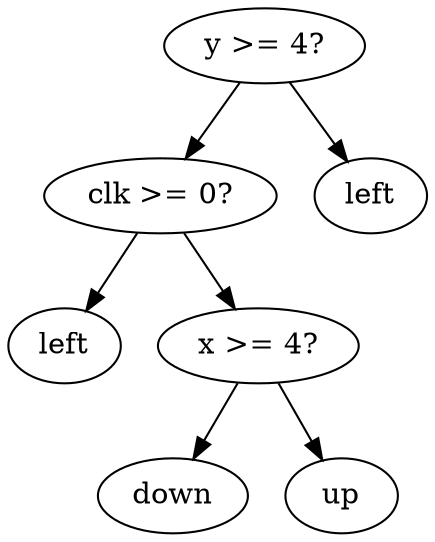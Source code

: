digraph tree {
    "0x0" [label="y >= 4?"];
    "0x1" [label="clk >= 0?"];
    "0x2" [label="left"];
    "0x3" [label="x >= 4?"];
    "0x4" [label="down"];
    "0x5" [label="up"];
    "0x6" [label="left"];
    "0x0" -> "0x1";
    "0x0" -> "0x6";
    "0x1" -> "0x2";
    "0x1" -> "0x3";
    "0x3" -> "0x4";
    "0x3" -> "0x5";
}
